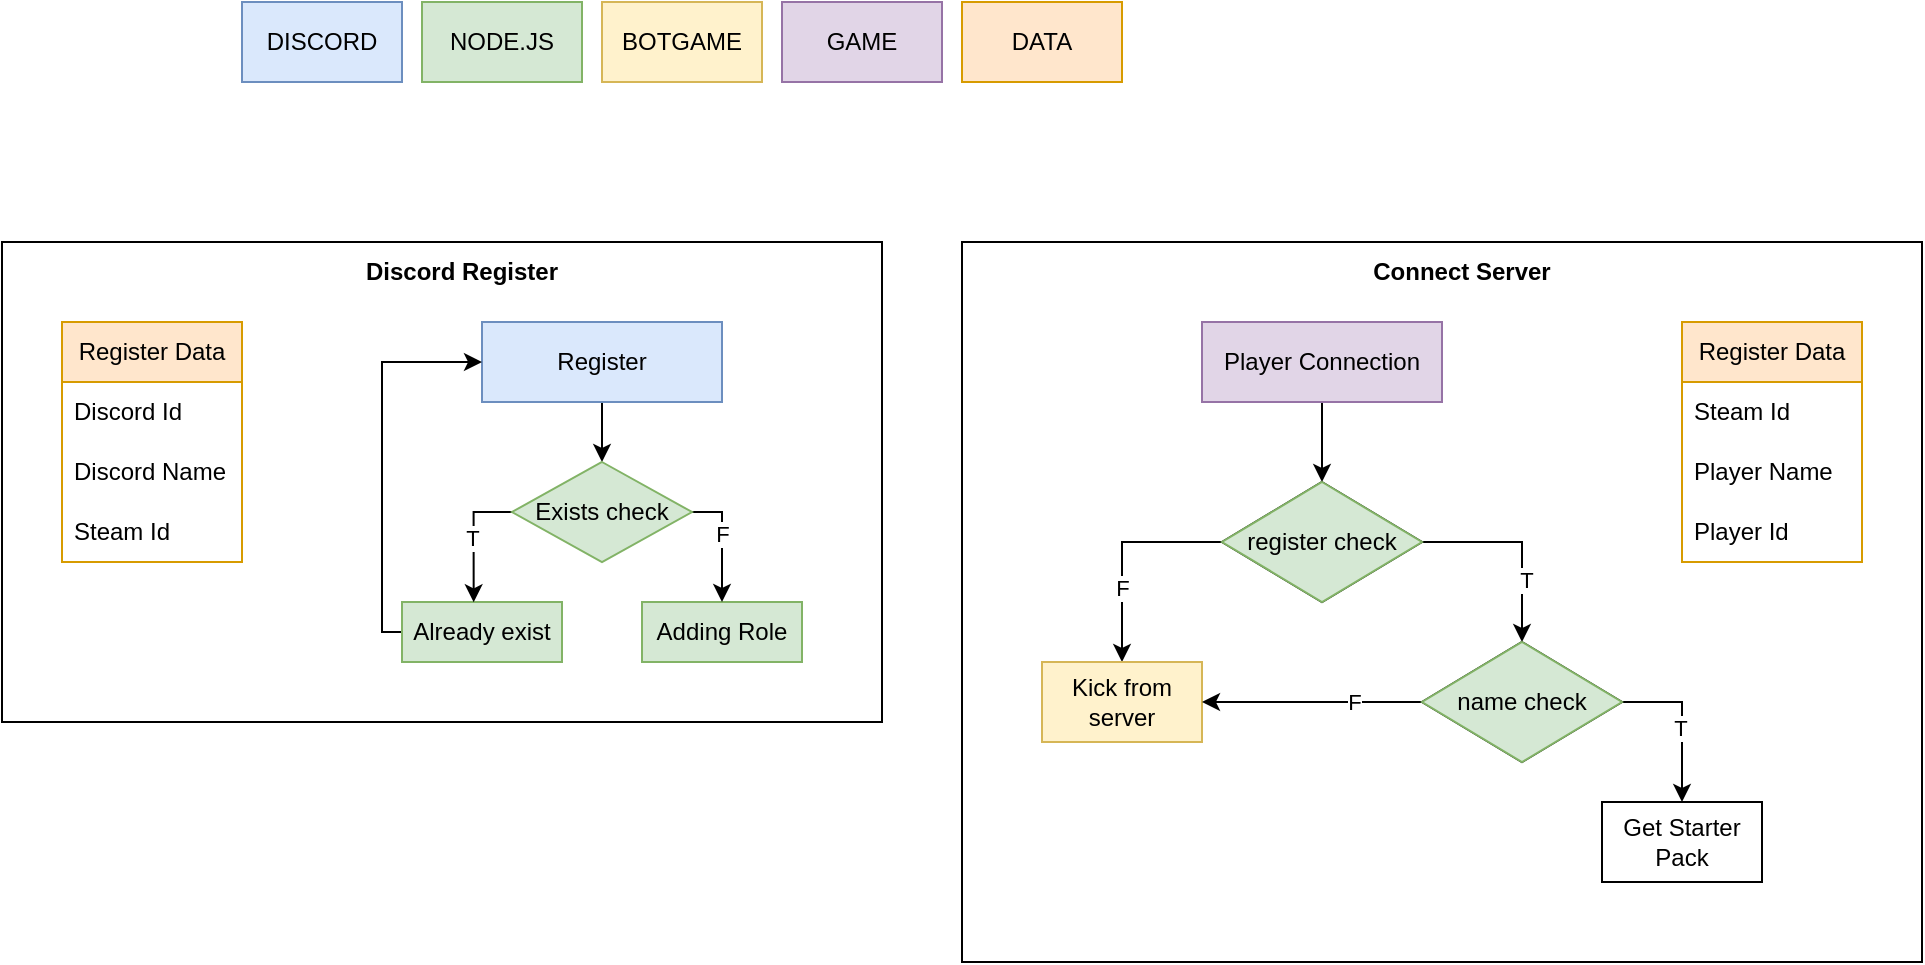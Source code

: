 <mxfile version="21.5.2" type="github">
  <diagram name="Page-1" id="mlCE6Rt0msktbBBOM9ru">
    <mxGraphModel dx="819" dy="453" grid="1" gridSize="10" guides="1" tooltips="1" connect="1" arrows="1" fold="1" page="1" pageScale="1" pageWidth="4000" pageHeight="4000" math="0" shadow="0">
      <root>
        <mxCell id="0" />
        <mxCell id="1" parent="0" />
        <mxCell id="4IYZVChcHkXUuiJdIHGn-38" value="" style="rounded=0;whiteSpace=wrap;html=1;" vertex="1" parent="1">
          <mxGeometry x="560" y="240" width="480" height="360" as="geometry" />
        </mxCell>
        <mxCell id="4IYZVChcHkXUuiJdIHGn-1" value="" style="rounded=0;whiteSpace=wrap;html=1;" vertex="1" parent="1">
          <mxGeometry x="80" y="240" width="440" height="240" as="geometry" />
        </mxCell>
        <mxCell id="CM7IQyil9puvrMDNJilN-12" style="edgeStyle=orthogonalEdgeStyle;rounded=0;orthogonalLoop=1;jettySize=auto;html=1;entryX=0.5;entryY=0;entryDx=0;entryDy=0;" parent="1" source="CM7IQyil9puvrMDNJilN-1" target="CM7IQyil9puvrMDNJilN-11" edge="1">
          <mxGeometry relative="1" as="geometry" />
        </mxCell>
        <mxCell id="CM7IQyil9puvrMDNJilN-1" value="Register" style="rounded=0;whiteSpace=wrap;html=1;fillColor=#dae8fc;strokeColor=#6c8ebf;" parent="1" vertex="1">
          <mxGeometry x="320" y="280" width="120" height="40" as="geometry" />
        </mxCell>
        <mxCell id="CM7IQyil9puvrMDNJilN-2" value="Register Data" style="swimlane;fontStyle=0;childLayout=stackLayout;horizontal=1;startSize=30;horizontalStack=0;resizeParent=1;resizeParentMax=0;resizeLast=0;collapsible=1;marginBottom=0;whiteSpace=wrap;html=1;fillColor=#ffe6cc;strokeColor=#d79b00;" parent="1" vertex="1">
          <mxGeometry x="110" y="280" width="90" height="120" as="geometry" />
        </mxCell>
        <mxCell id="CM7IQyil9puvrMDNJilN-3" value="Discord Id" style="text;strokeColor=none;fillColor=none;align=left;verticalAlign=middle;spacingLeft=4;spacingRight=4;overflow=hidden;points=[[0,0.5],[1,0.5]];portConstraint=eastwest;rotatable=0;whiteSpace=wrap;html=1;" parent="CM7IQyil9puvrMDNJilN-2" vertex="1">
          <mxGeometry y="30" width="90" height="30" as="geometry" />
        </mxCell>
        <mxCell id="CM7IQyil9puvrMDNJilN-5" value="Discord Name" style="text;strokeColor=none;fillColor=none;align=left;verticalAlign=middle;spacingLeft=4;spacingRight=4;overflow=hidden;points=[[0,0.5],[1,0.5]];portConstraint=eastwest;rotatable=0;whiteSpace=wrap;html=1;" parent="CM7IQyil9puvrMDNJilN-2" vertex="1">
          <mxGeometry y="60" width="90" height="30" as="geometry" />
        </mxCell>
        <mxCell id="CM7IQyil9puvrMDNJilN-6" value="Steam Id" style="text;strokeColor=none;fillColor=none;align=left;verticalAlign=middle;spacingLeft=4;spacingRight=4;overflow=hidden;points=[[0,0.5],[1,0.5]];portConstraint=eastwest;rotatable=0;whiteSpace=wrap;html=1;" parent="CM7IQyil9puvrMDNJilN-2" vertex="1">
          <mxGeometry y="90" width="90" height="30" as="geometry" />
        </mxCell>
        <mxCell id="CM7IQyil9puvrMDNJilN-15" style="edgeStyle=orthogonalEdgeStyle;rounded=0;orthogonalLoop=1;jettySize=auto;html=1;entryX=0;entryY=0.5;entryDx=0;entryDy=0;" parent="1" source="CM7IQyil9puvrMDNJilN-7" target="CM7IQyil9puvrMDNJilN-1" edge="1">
          <mxGeometry relative="1" as="geometry">
            <Array as="points">
              <mxPoint x="270" y="435" />
              <mxPoint x="270" y="300" />
            </Array>
          </mxGeometry>
        </mxCell>
        <mxCell id="CM7IQyil9puvrMDNJilN-7" value="Already exist" style="rounded=0;whiteSpace=wrap;html=1;fillColor=#d5e8d4;strokeColor=#82b366;" parent="1" vertex="1">
          <mxGeometry x="280" y="420" width="80" height="30" as="geometry" />
        </mxCell>
        <mxCell id="CM7IQyil9puvrMDNJilN-10" value="Adding Role" style="rounded=0;whiteSpace=wrap;html=1;fillColor=#d5e8d4;strokeColor=#82b366;" parent="1" vertex="1">
          <mxGeometry x="400" y="420" width="80" height="30" as="geometry" />
        </mxCell>
        <mxCell id="CM7IQyil9puvrMDNJilN-13" style="edgeStyle=orthogonalEdgeStyle;rounded=0;orthogonalLoop=1;jettySize=auto;html=1;entryX=0.5;entryY=0;entryDx=0;entryDy=0;" parent="1" source="CM7IQyil9puvrMDNJilN-11" target="CM7IQyil9puvrMDNJilN-10" edge="1">
          <mxGeometry relative="1" as="geometry">
            <Array as="points">
              <mxPoint x="440" y="375" />
            </Array>
          </mxGeometry>
        </mxCell>
        <mxCell id="4IYZVChcHkXUuiJdIHGn-8" value="F" style="edgeLabel;html=1;align=center;verticalAlign=middle;resizable=0;points=[];" vertex="1" connectable="0" parent="CM7IQyil9puvrMDNJilN-13">
          <mxGeometry x="-0.29" y="1" relative="1" as="geometry">
            <mxPoint x="-1" y="4" as="offset" />
          </mxGeometry>
        </mxCell>
        <mxCell id="CM7IQyil9puvrMDNJilN-14" style="edgeStyle=orthogonalEdgeStyle;rounded=0;orthogonalLoop=1;jettySize=auto;html=1;entryX=0.448;entryY=0.005;entryDx=0;entryDy=0;entryPerimeter=0;" parent="1" source="CM7IQyil9puvrMDNJilN-11" target="CM7IQyil9puvrMDNJilN-7" edge="1">
          <mxGeometry relative="1" as="geometry">
            <Array as="points">
              <mxPoint x="316" y="375" />
            </Array>
          </mxGeometry>
        </mxCell>
        <mxCell id="4IYZVChcHkXUuiJdIHGn-9" value="T" style="edgeLabel;html=1;align=center;verticalAlign=middle;resizable=0;points=[];" vertex="1" connectable="0" parent="CM7IQyil9puvrMDNJilN-14">
          <mxGeometry x="-0.013" y="-1" relative="1" as="geometry">
            <mxPoint as="offset" />
          </mxGeometry>
        </mxCell>
        <mxCell id="CM7IQyil9puvrMDNJilN-11" value="Exists check" style="rhombus;whiteSpace=wrap;html=1;fillColor=#d5e8d4;strokeColor=#82b366;" parent="1" vertex="1">
          <mxGeometry x="335" y="350" width="90" height="50" as="geometry" />
        </mxCell>
        <mxCell id="4IYZVChcHkXUuiJdIHGn-2" value="&lt;b&gt;Discord Register&lt;/b&gt;" style="text;html=1;strokeColor=none;fillColor=none;align=center;verticalAlign=middle;whiteSpace=wrap;rounded=0;" vertex="1" parent="1">
          <mxGeometry x="260" y="240" width="100" height="30" as="geometry" />
        </mxCell>
        <mxCell id="4IYZVChcHkXUuiJdIHGn-14" style="edgeStyle=orthogonalEdgeStyle;rounded=0;orthogonalLoop=1;jettySize=auto;html=1;exitX=0.5;exitY=1;exitDx=0;exitDy=0;entryX=0.5;entryY=0;entryDx=0;entryDy=0;" edge="1" parent="1" source="4IYZVChcHkXUuiJdIHGn-3" target="4IYZVChcHkXUuiJdIHGn-4">
          <mxGeometry relative="1" as="geometry" />
        </mxCell>
        <mxCell id="4IYZVChcHkXUuiJdIHGn-3" value="Player Connection" style="rounded=0;whiteSpace=wrap;html=1;fillColor=#e1d5e7;strokeColor=#9673a6;" vertex="1" parent="1">
          <mxGeometry x="680" y="280" width="120" height="40" as="geometry" />
        </mxCell>
        <mxCell id="4IYZVChcHkXUuiJdIHGn-11" style="edgeStyle=orthogonalEdgeStyle;rounded=0;orthogonalLoop=1;jettySize=auto;html=1;exitX=0;exitY=0.5;exitDx=0;exitDy=0;entryX=0.5;entryY=0;entryDx=0;entryDy=0;" edge="1" parent="1" source="4IYZVChcHkXUuiJdIHGn-4" target="4IYZVChcHkXUuiJdIHGn-7">
          <mxGeometry relative="1" as="geometry" />
        </mxCell>
        <mxCell id="4IYZVChcHkXUuiJdIHGn-22" value="F" style="edgeLabel;html=1;align=center;verticalAlign=middle;resizable=0;points=[];" vertex="1" connectable="0" parent="4IYZVChcHkXUuiJdIHGn-11">
          <mxGeometry x="0.328" relative="1" as="geometry">
            <mxPoint as="offset" />
          </mxGeometry>
        </mxCell>
        <mxCell id="4IYZVChcHkXUuiJdIHGn-24" style="edgeStyle=orthogonalEdgeStyle;rounded=0;orthogonalLoop=1;jettySize=auto;html=1;exitX=1;exitY=0.5;exitDx=0;exitDy=0;entryX=0.5;entryY=0;entryDx=0;entryDy=0;" edge="1" parent="1" source="4IYZVChcHkXUuiJdIHGn-4" target="4IYZVChcHkXUuiJdIHGn-23">
          <mxGeometry relative="1" as="geometry" />
        </mxCell>
        <mxCell id="4IYZVChcHkXUuiJdIHGn-25" value="T" style="edgeLabel;html=1;align=center;verticalAlign=middle;resizable=0;points=[];" vertex="1" connectable="0" parent="4IYZVChcHkXUuiJdIHGn-24">
          <mxGeometry x="0.374" y="2" relative="1" as="geometry">
            <mxPoint as="offset" />
          </mxGeometry>
        </mxCell>
        <mxCell id="4IYZVChcHkXUuiJdIHGn-4" value="register check" style="rhombus;whiteSpace=wrap;html=1;" vertex="1" parent="1">
          <mxGeometry x="690" y="360" width="100" height="60" as="geometry" />
        </mxCell>
        <mxCell id="4IYZVChcHkXUuiJdIHGn-7" value="Kick from server" style="rounded=0;whiteSpace=wrap;html=1;fillColor=#fff2cc;strokeColor=#d6b656;" vertex="1" parent="1">
          <mxGeometry x="600" y="450" width="80" height="40" as="geometry" />
        </mxCell>
        <mxCell id="4IYZVChcHkXUuiJdIHGn-15" value="Register Data" style="swimlane;fontStyle=0;childLayout=stackLayout;horizontal=1;startSize=30;horizontalStack=0;resizeParent=1;resizeParentMax=0;resizeLast=0;collapsible=1;marginBottom=0;whiteSpace=wrap;html=1;fillColor=#ffe6cc;strokeColor=#d79b00;" vertex="1" parent="1">
          <mxGeometry x="920" y="280" width="90" height="120" as="geometry" />
        </mxCell>
        <mxCell id="4IYZVChcHkXUuiJdIHGn-18" value="Steam Id" style="text;strokeColor=none;fillColor=none;align=left;verticalAlign=middle;spacingLeft=4;spacingRight=4;overflow=hidden;points=[[0,0.5],[1,0.5]];portConstraint=eastwest;rotatable=0;whiteSpace=wrap;html=1;" vertex="1" parent="4IYZVChcHkXUuiJdIHGn-15">
          <mxGeometry y="30" width="90" height="30" as="geometry" />
        </mxCell>
        <mxCell id="4IYZVChcHkXUuiJdIHGn-19" value="Player Name" style="text;strokeColor=none;fillColor=none;align=left;verticalAlign=middle;spacingLeft=4;spacingRight=4;overflow=hidden;points=[[0,0.5],[1,0.5]];portConstraint=eastwest;rotatable=0;whiteSpace=wrap;html=1;" vertex="1" parent="4IYZVChcHkXUuiJdIHGn-15">
          <mxGeometry y="60" width="90" height="30" as="geometry" />
        </mxCell>
        <mxCell id="4IYZVChcHkXUuiJdIHGn-20" value="Player Id" style="text;strokeColor=none;fillColor=none;align=left;verticalAlign=middle;spacingLeft=4;spacingRight=4;overflow=hidden;points=[[0,0.5],[1,0.5]];portConstraint=eastwest;rotatable=0;whiteSpace=wrap;html=1;" vertex="1" parent="4IYZVChcHkXUuiJdIHGn-15">
          <mxGeometry y="90" width="90" height="30" as="geometry" />
        </mxCell>
        <mxCell id="4IYZVChcHkXUuiJdIHGn-27" style="edgeStyle=orthogonalEdgeStyle;rounded=0;orthogonalLoop=1;jettySize=auto;html=1;exitX=1;exitY=0.5;exitDx=0;exitDy=0;entryX=0.5;entryY=0;entryDx=0;entryDy=0;" edge="1" parent="1" source="4IYZVChcHkXUuiJdIHGn-23" target="4IYZVChcHkXUuiJdIHGn-26">
          <mxGeometry relative="1" as="geometry" />
        </mxCell>
        <mxCell id="4IYZVChcHkXUuiJdIHGn-29" value="T" style="edgeLabel;html=1;align=center;verticalAlign=middle;resizable=0;points=[];" vertex="1" connectable="0" parent="4IYZVChcHkXUuiJdIHGn-27">
          <mxGeometry x="0.061" y="-1" relative="1" as="geometry">
            <mxPoint as="offset" />
          </mxGeometry>
        </mxCell>
        <mxCell id="4IYZVChcHkXUuiJdIHGn-28" style="edgeStyle=orthogonalEdgeStyle;rounded=0;orthogonalLoop=1;jettySize=auto;html=1;entryX=1;entryY=0.5;entryDx=0;entryDy=0;" edge="1" parent="1" source="4IYZVChcHkXUuiJdIHGn-23" target="4IYZVChcHkXUuiJdIHGn-7">
          <mxGeometry relative="1" as="geometry" />
        </mxCell>
        <mxCell id="4IYZVChcHkXUuiJdIHGn-30" value="F" style="edgeLabel;html=1;align=center;verticalAlign=middle;resizable=0;points=[];" vertex="1" connectable="0" parent="4IYZVChcHkXUuiJdIHGn-28">
          <mxGeometry x="-0.369" relative="1" as="geometry">
            <mxPoint as="offset" />
          </mxGeometry>
        </mxCell>
        <mxCell id="4IYZVChcHkXUuiJdIHGn-23" value="name check" style="rhombus;whiteSpace=wrap;html=1;" vertex="1" parent="1">
          <mxGeometry x="790" y="440" width="100" height="60" as="geometry" />
        </mxCell>
        <mxCell id="4IYZVChcHkXUuiJdIHGn-26" value="Get Starter Pack" style="rounded=0;whiteSpace=wrap;html=1;" vertex="1" parent="1">
          <mxGeometry x="880" y="520" width="80" height="40" as="geometry" />
        </mxCell>
        <mxCell id="4IYZVChcHkXUuiJdIHGn-31" value="register check" style="rhombus;whiteSpace=wrap;html=1;fillColor=#d5e8d4;strokeColor=#82b366;" vertex="1" parent="1">
          <mxGeometry x="690" y="360" width="100" height="60" as="geometry" />
        </mxCell>
        <mxCell id="4IYZVChcHkXUuiJdIHGn-32" value="name check" style="rhombus;whiteSpace=wrap;html=1;fillColor=#d5e8d4;strokeColor=#82b366;" vertex="1" parent="1">
          <mxGeometry x="790" y="440" width="100" height="60" as="geometry" />
        </mxCell>
        <mxCell id="4IYZVChcHkXUuiJdIHGn-33" value="DISCORD" style="rounded=0;whiteSpace=wrap;html=1;fillColor=#dae8fc;strokeColor=#6c8ebf;" vertex="1" parent="1">
          <mxGeometry x="200" y="120" width="80" height="40" as="geometry" />
        </mxCell>
        <mxCell id="4IYZVChcHkXUuiJdIHGn-34" value="NODE.JS" style="rounded=0;whiteSpace=wrap;html=1;fillColor=#d5e8d4;strokeColor=#82b366;" vertex="1" parent="1">
          <mxGeometry x="290" y="120" width="80" height="40" as="geometry" />
        </mxCell>
        <mxCell id="4IYZVChcHkXUuiJdIHGn-35" value="GAME" style="rounded=0;whiteSpace=wrap;html=1;fillColor=#e1d5e7;strokeColor=#9673a6;" vertex="1" parent="1">
          <mxGeometry x="470" y="120" width="80" height="40" as="geometry" />
        </mxCell>
        <mxCell id="4IYZVChcHkXUuiJdIHGn-36" value="DATA" style="rounded=0;whiteSpace=wrap;html=1;fillColor=#ffe6cc;strokeColor=#d79b00;" vertex="1" parent="1">
          <mxGeometry x="560" y="120" width="80" height="40" as="geometry" />
        </mxCell>
        <mxCell id="4IYZVChcHkXUuiJdIHGn-37" value="BOTGAME" style="rounded=0;whiteSpace=wrap;html=1;fillColor=#fff2cc;strokeColor=#d6b656;" vertex="1" parent="1">
          <mxGeometry x="380" y="120" width="80" height="40" as="geometry" />
        </mxCell>
        <mxCell id="4IYZVChcHkXUuiJdIHGn-39" value="&lt;b&gt;Connect Server&lt;/b&gt;" style="text;html=1;strokeColor=none;fillColor=none;align=center;verticalAlign=middle;whiteSpace=wrap;rounded=0;" vertex="1" parent="1">
          <mxGeometry x="760" y="240" width="100" height="30" as="geometry" />
        </mxCell>
      </root>
    </mxGraphModel>
  </diagram>
</mxfile>
